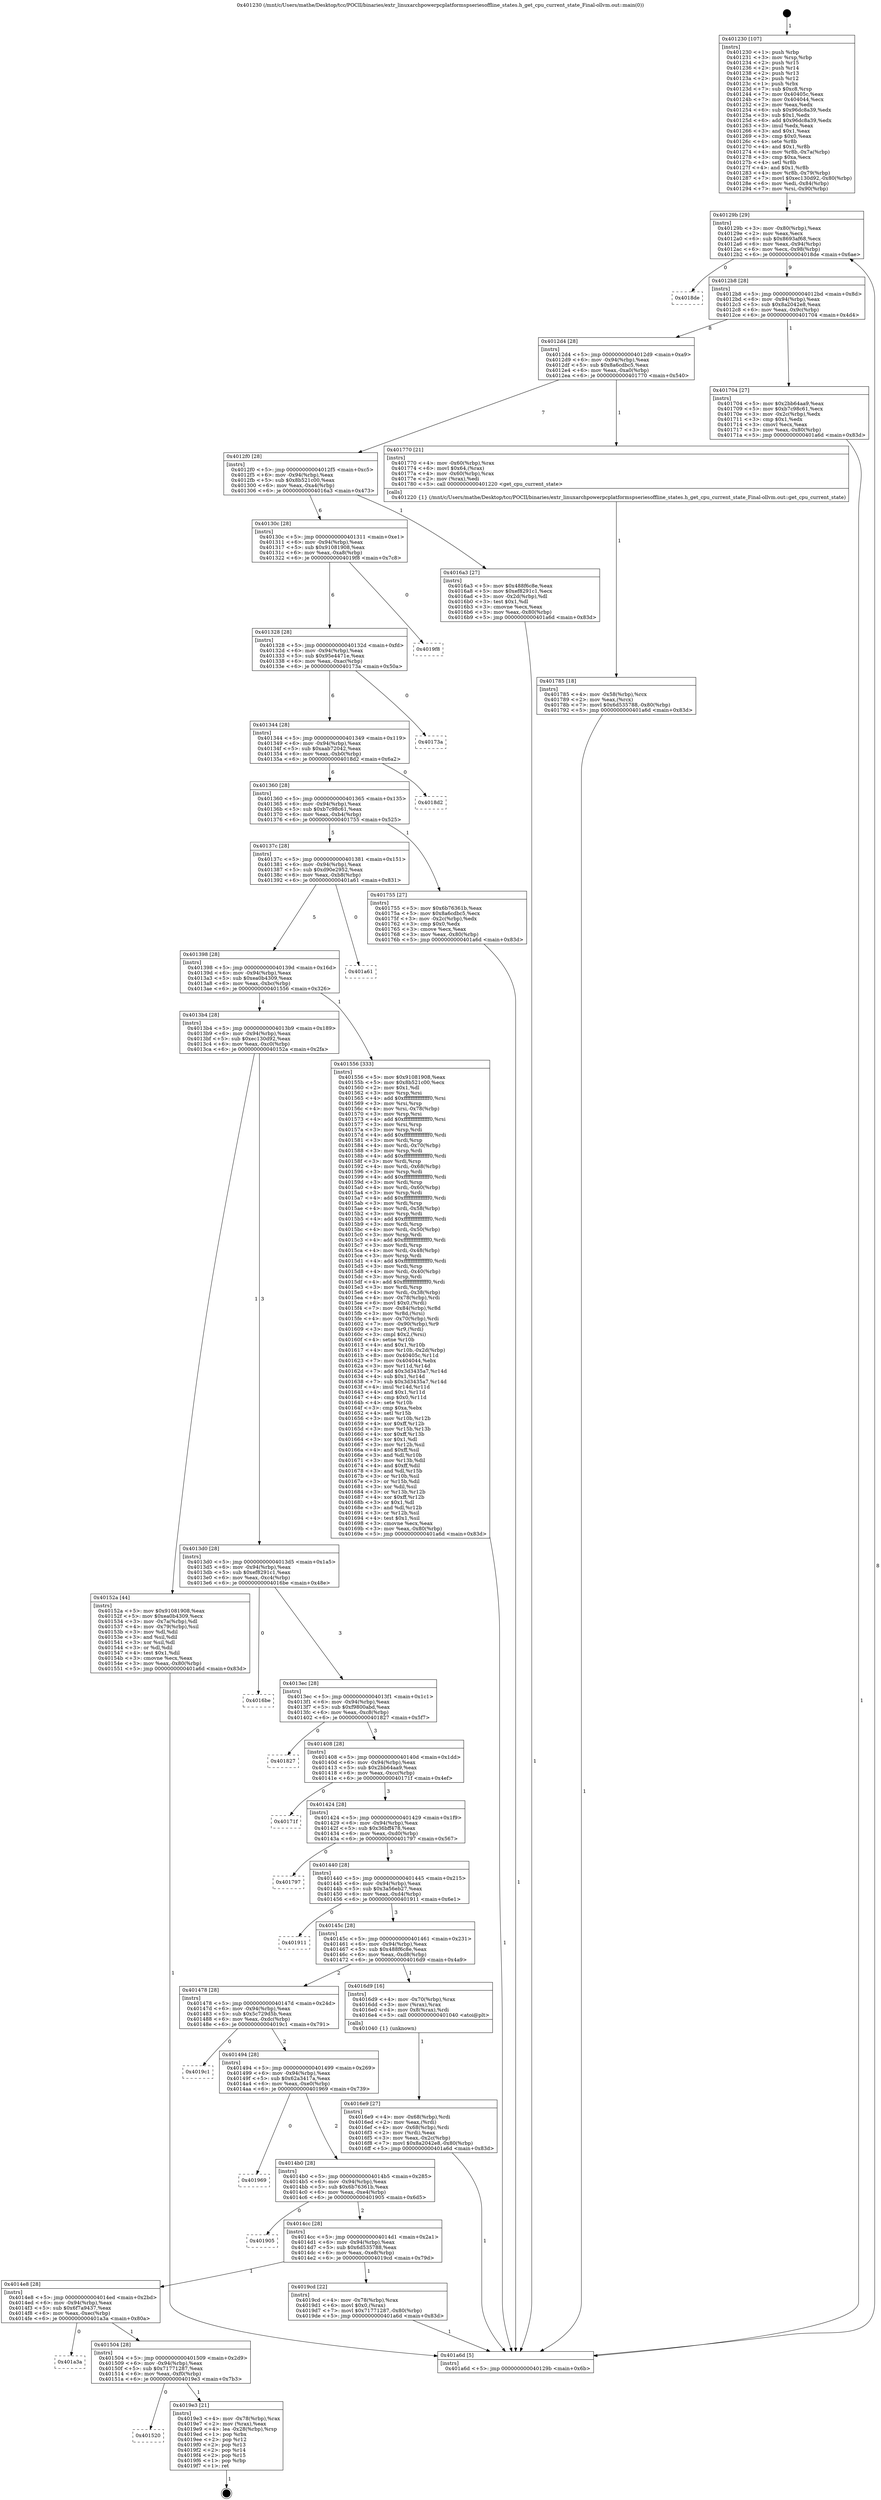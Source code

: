 digraph "0x401230" {
  label = "0x401230 (/mnt/c/Users/mathe/Desktop/tcc/POCII/binaries/extr_linuxarchpowerpcplatformspseriesoffline_states.h_get_cpu_current_state_Final-ollvm.out::main(0))"
  labelloc = "t"
  node[shape=record]

  Entry [label="",width=0.3,height=0.3,shape=circle,fillcolor=black,style=filled]
  "0x40129b" [label="{
     0x40129b [29]\l
     | [instrs]\l
     &nbsp;&nbsp;0x40129b \<+3\>: mov -0x80(%rbp),%eax\l
     &nbsp;&nbsp;0x40129e \<+2\>: mov %eax,%ecx\l
     &nbsp;&nbsp;0x4012a0 \<+6\>: sub $0x8693af68,%ecx\l
     &nbsp;&nbsp;0x4012a6 \<+6\>: mov %eax,-0x94(%rbp)\l
     &nbsp;&nbsp;0x4012ac \<+6\>: mov %ecx,-0x98(%rbp)\l
     &nbsp;&nbsp;0x4012b2 \<+6\>: je 00000000004018de \<main+0x6ae\>\l
  }"]
  "0x4018de" [label="{
     0x4018de\l
  }", style=dashed]
  "0x4012b8" [label="{
     0x4012b8 [28]\l
     | [instrs]\l
     &nbsp;&nbsp;0x4012b8 \<+5\>: jmp 00000000004012bd \<main+0x8d\>\l
     &nbsp;&nbsp;0x4012bd \<+6\>: mov -0x94(%rbp),%eax\l
     &nbsp;&nbsp;0x4012c3 \<+5\>: sub $0x8a2042e8,%eax\l
     &nbsp;&nbsp;0x4012c8 \<+6\>: mov %eax,-0x9c(%rbp)\l
     &nbsp;&nbsp;0x4012ce \<+6\>: je 0000000000401704 \<main+0x4d4\>\l
  }"]
  Exit [label="",width=0.3,height=0.3,shape=circle,fillcolor=black,style=filled,peripheries=2]
  "0x401704" [label="{
     0x401704 [27]\l
     | [instrs]\l
     &nbsp;&nbsp;0x401704 \<+5\>: mov $0x2bb64aa9,%eax\l
     &nbsp;&nbsp;0x401709 \<+5\>: mov $0xb7c98c61,%ecx\l
     &nbsp;&nbsp;0x40170e \<+3\>: mov -0x2c(%rbp),%edx\l
     &nbsp;&nbsp;0x401711 \<+3\>: cmp $0x1,%edx\l
     &nbsp;&nbsp;0x401714 \<+3\>: cmovl %ecx,%eax\l
     &nbsp;&nbsp;0x401717 \<+3\>: mov %eax,-0x80(%rbp)\l
     &nbsp;&nbsp;0x40171a \<+5\>: jmp 0000000000401a6d \<main+0x83d\>\l
  }"]
  "0x4012d4" [label="{
     0x4012d4 [28]\l
     | [instrs]\l
     &nbsp;&nbsp;0x4012d4 \<+5\>: jmp 00000000004012d9 \<main+0xa9\>\l
     &nbsp;&nbsp;0x4012d9 \<+6\>: mov -0x94(%rbp),%eax\l
     &nbsp;&nbsp;0x4012df \<+5\>: sub $0x8a6cdbc5,%eax\l
     &nbsp;&nbsp;0x4012e4 \<+6\>: mov %eax,-0xa0(%rbp)\l
     &nbsp;&nbsp;0x4012ea \<+6\>: je 0000000000401770 \<main+0x540\>\l
  }"]
  "0x401520" [label="{
     0x401520\l
  }", style=dashed]
  "0x401770" [label="{
     0x401770 [21]\l
     | [instrs]\l
     &nbsp;&nbsp;0x401770 \<+4\>: mov -0x60(%rbp),%rax\l
     &nbsp;&nbsp;0x401774 \<+6\>: movl $0x64,(%rax)\l
     &nbsp;&nbsp;0x40177a \<+4\>: mov -0x60(%rbp),%rax\l
     &nbsp;&nbsp;0x40177e \<+2\>: mov (%rax),%edi\l
     &nbsp;&nbsp;0x401780 \<+5\>: call 0000000000401220 \<get_cpu_current_state\>\l
     | [calls]\l
     &nbsp;&nbsp;0x401220 \{1\} (/mnt/c/Users/mathe/Desktop/tcc/POCII/binaries/extr_linuxarchpowerpcplatformspseriesoffline_states.h_get_cpu_current_state_Final-ollvm.out::get_cpu_current_state)\l
  }"]
  "0x4012f0" [label="{
     0x4012f0 [28]\l
     | [instrs]\l
     &nbsp;&nbsp;0x4012f0 \<+5\>: jmp 00000000004012f5 \<main+0xc5\>\l
     &nbsp;&nbsp;0x4012f5 \<+6\>: mov -0x94(%rbp),%eax\l
     &nbsp;&nbsp;0x4012fb \<+5\>: sub $0x8b521c00,%eax\l
     &nbsp;&nbsp;0x401300 \<+6\>: mov %eax,-0xa4(%rbp)\l
     &nbsp;&nbsp;0x401306 \<+6\>: je 00000000004016a3 \<main+0x473\>\l
  }"]
  "0x4019e3" [label="{
     0x4019e3 [21]\l
     | [instrs]\l
     &nbsp;&nbsp;0x4019e3 \<+4\>: mov -0x78(%rbp),%rax\l
     &nbsp;&nbsp;0x4019e7 \<+2\>: mov (%rax),%eax\l
     &nbsp;&nbsp;0x4019e9 \<+4\>: lea -0x28(%rbp),%rsp\l
     &nbsp;&nbsp;0x4019ed \<+1\>: pop %rbx\l
     &nbsp;&nbsp;0x4019ee \<+2\>: pop %r12\l
     &nbsp;&nbsp;0x4019f0 \<+2\>: pop %r13\l
     &nbsp;&nbsp;0x4019f2 \<+2\>: pop %r14\l
     &nbsp;&nbsp;0x4019f4 \<+2\>: pop %r15\l
     &nbsp;&nbsp;0x4019f6 \<+1\>: pop %rbp\l
     &nbsp;&nbsp;0x4019f7 \<+1\>: ret\l
  }"]
  "0x4016a3" [label="{
     0x4016a3 [27]\l
     | [instrs]\l
     &nbsp;&nbsp;0x4016a3 \<+5\>: mov $0x488f6c8e,%eax\l
     &nbsp;&nbsp;0x4016a8 \<+5\>: mov $0xef8291c1,%ecx\l
     &nbsp;&nbsp;0x4016ad \<+3\>: mov -0x2d(%rbp),%dl\l
     &nbsp;&nbsp;0x4016b0 \<+3\>: test $0x1,%dl\l
     &nbsp;&nbsp;0x4016b3 \<+3\>: cmovne %ecx,%eax\l
     &nbsp;&nbsp;0x4016b6 \<+3\>: mov %eax,-0x80(%rbp)\l
     &nbsp;&nbsp;0x4016b9 \<+5\>: jmp 0000000000401a6d \<main+0x83d\>\l
  }"]
  "0x40130c" [label="{
     0x40130c [28]\l
     | [instrs]\l
     &nbsp;&nbsp;0x40130c \<+5\>: jmp 0000000000401311 \<main+0xe1\>\l
     &nbsp;&nbsp;0x401311 \<+6\>: mov -0x94(%rbp),%eax\l
     &nbsp;&nbsp;0x401317 \<+5\>: sub $0x91081908,%eax\l
     &nbsp;&nbsp;0x40131c \<+6\>: mov %eax,-0xa8(%rbp)\l
     &nbsp;&nbsp;0x401322 \<+6\>: je 00000000004019f8 \<main+0x7c8\>\l
  }"]
  "0x401504" [label="{
     0x401504 [28]\l
     | [instrs]\l
     &nbsp;&nbsp;0x401504 \<+5\>: jmp 0000000000401509 \<main+0x2d9\>\l
     &nbsp;&nbsp;0x401509 \<+6\>: mov -0x94(%rbp),%eax\l
     &nbsp;&nbsp;0x40150f \<+5\>: sub $0x71771287,%eax\l
     &nbsp;&nbsp;0x401514 \<+6\>: mov %eax,-0xf0(%rbp)\l
     &nbsp;&nbsp;0x40151a \<+6\>: je 00000000004019e3 \<main+0x7b3\>\l
  }"]
  "0x4019f8" [label="{
     0x4019f8\l
  }", style=dashed]
  "0x401328" [label="{
     0x401328 [28]\l
     | [instrs]\l
     &nbsp;&nbsp;0x401328 \<+5\>: jmp 000000000040132d \<main+0xfd\>\l
     &nbsp;&nbsp;0x40132d \<+6\>: mov -0x94(%rbp),%eax\l
     &nbsp;&nbsp;0x401333 \<+5\>: sub $0x95e4471e,%eax\l
     &nbsp;&nbsp;0x401338 \<+6\>: mov %eax,-0xac(%rbp)\l
     &nbsp;&nbsp;0x40133e \<+6\>: je 000000000040173a \<main+0x50a\>\l
  }"]
  "0x401a3a" [label="{
     0x401a3a\l
  }", style=dashed]
  "0x40173a" [label="{
     0x40173a\l
  }", style=dashed]
  "0x401344" [label="{
     0x401344 [28]\l
     | [instrs]\l
     &nbsp;&nbsp;0x401344 \<+5\>: jmp 0000000000401349 \<main+0x119\>\l
     &nbsp;&nbsp;0x401349 \<+6\>: mov -0x94(%rbp),%eax\l
     &nbsp;&nbsp;0x40134f \<+5\>: sub $0xaab72042,%eax\l
     &nbsp;&nbsp;0x401354 \<+6\>: mov %eax,-0xb0(%rbp)\l
     &nbsp;&nbsp;0x40135a \<+6\>: je 00000000004018d2 \<main+0x6a2\>\l
  }"]
  "0x4014e8" [label="{
     0x4014e8 [28]\l
     | [instrs]\l
     &nbsp;&nbsp;0x4014e8 \<+5\>: jmp 00000000004014ed \<main+0x2bd\>\l
     &nbsp;&nbsp;0x4014ed \<+6\>: mov -0x94(%rbp),%eax\l
     &nbsp;&nbsp;0x4014f3 \<+5\>: sub $0x6f7a9437,%eax\l
     &nbsp;&nbsp;0x4014f8 \<+6\>: mov %eax,-0xec(%rbp)\l
     &nbsp;&nbsp;0x4014fe \<+6\>: je 0000000000401a3a \<main+0x80a\>\l
  }"]
  "0x4018d2" [label="{
     0x4018d2\l
  }", style=dashed]
  "0x401360" [label="{
     0x401360 [28]\l
     | [instrs]\l
     &nbsp;&nbsp;0x401360 \<+5\>: jmp 0000000000401365 \<main+0x135\>\l
     &nbsp;&nbsp;0x401365 \<+6\>: mov -0x94(%rbp),%eax\l
     &nbsp;&nbsp;0x40136b \<+5\>: sub $0xb7c98c61,%eax\l
     &nbsp;&nbsp;0x401370 \<+6\>: mov %eax,-0xb4(%rbp)\l
     &nbsp;&nbsp;0x401376 \<+6\>: je 0000000000401755 \<main+0x525\>\l
  }"]
  "0x4019cd" [label="{
     0x4019cd [22]\l
     | [instrs]\l
     &nbsp;&nbsp;0x4019cd \<+4\>: mov -0x78(%rbp),%rax\l
     &nbsp;&nbsp;0x4019d1 \<+6\>: movl $0x0,(%rax)\l
     &nbsp;&nbsp;0x4019d7 \<+7\>: movl $0x71771287,-0x80(%rbp)\l
     &nbsp;&nbsp;0x4019de \<+5\>: jmp 0000000000401a6d \<main+0x83d\>\l
  }"]
  "0x401755" [label="{
     0x401755 [27]\l
     | [instrs]\l
     &nbsp;&nbsp;0x401755 \<+5\>: mov $0x6b76361b,%eax\l
     &nbsp;&nbsp;0x40175a \<+5\>: mov $0x8a6cdbc5,%ecx\l
     &nbsp;&nbsp;0x40175f \<+3\>: mov -0x2c(%rbp),%edx\l
     &nbsp;&nbsp;0x401762 \<+3\>: cmp $0x0,%edx\l
     &nbsp;&nbsp;0x401765 \<+3\>: cmove %ecx,%eax\l
     &nbsp;&nbsp;0x401768 \<+3\>: mov %eax,-0x80(%rbp)\l
     &nbsp;&nbsp;0x40176b \<+5\>: jmp 0000000000401a6d \<main+0x83d\>\l
  }"]
  "0x40137c" [label="{
     0x40137c [28]\l
     | [instrs]\l
     &nbsp;&nbsp;0x40137c \<+5\>: jmp 0000000000401381 \<main+0x151\>\l
     &nbsp;&nbsp;0x401381 \<+6\>: mov -0x94(%rbp),%eax\l
     &nbsp;&nbsp;0x401387 \<+5\>: sub $0xd90e2952,%eax\l
     &nbsp;&nbsp;0x40138c \<+6\>: mov %eax,-0xb8(%rbp)\l
     &nbsp;&nbsp;0x401392 \<+6\>: je 0000000000401a61 \<main+0x831\>\l
  }"]
  "0x4014cc" [label="{
     0x4014cc [28]\l
     | [instrs]\l
     &nbsp;&nbsp;0x4014cc \<+5\>: jmp 00000000004014d1 \<main+0x2a1\>\l
     &nbsp;&nbsp;0x4014d1 \<+6\>: mov -0x94(%rbp),%eax\l
     &nbsp;&nbsp;0x4014d7 \<+5\>: sub $0x6d535788,%eax\l
     &nbsp;&nbsp;0x4014dc \<+6\>: mov %eax,-0xe8(%rbp)\l
     &nbsp;&nbsp;0x4014e2 \<+6\>: je 00000000004019cd \<main+0x79d\>\l
  }"]
  "0x401a61" [label="{
     0x401a61\l
  }", style=dashed]
  "0x401398" [label="{
     0x401398 [28]\l
     | [instrs]\l
     &nbsp;&nbsp;0x401398 \<+5\>: jmp 000000000040139d \<main+0x16d\>\l
     &nbsp;&nbsp;0x40139d \<+6\>: mov -0x94(%rbp),%eax\l
     &nbsp;&nbsp;0x4013a3 \<+5\>: sub $0xea0b4309,%eax\l
     &nbsp;&nbsp;0x4013a8 \<+6\>: mov %eax,-0xbc(%rbp)\l
     &nbsp;&nbsp;0x4013ae \<+6\>: je 0000000000401556 \<main+0x326\>\l
  }"]
  "0x401905" [label="{
     0x401905\l
  }", style=dashed]
  "0x401556" [label="{
     0x401556 [333]\l
     | [instrs]\l
     &nbsp;&nbsp;0x401556 \<+5\>: mov $0x91081908,%eax\l
     &nbsp;&nbsp;0x40155b \<+5\>: mov $0x8b521c00,%ecx\l
     &nbsp;&nbsp;0x401560 \<+2\>: mov $0x1,%dl\l
     &nbsp;&nbsp;0x401562 \<+3\>: mov %rsp,%rsi\l
     &nbsp;&nbsp;0x401565 \<+4\>: add $0xfffffffffffffff0,%rsi\l
     &nbsp;&nbsp;0x401569 \<+3\>: mov %rsi,%rsp\l
     &nbsp;&nbsp;0x40156c \<+4\>: mov %rsi,-0x78(%rbp)\l
     &nbsp;&nbsp;0x401570 \<+3\>: mov %rsp,%rsi\l
     &nbsp;&nbsp;0x401573 \<+4\>: add $0xfffffffffffffff0,%rsi\l
     &nbsp;&nbsp;0x401577 \<+3\>: mov %rsi,%rsp\l
     &nbsp;&nbsp;0x40157a \<+3\>: mov %rsp,%rdi\l
     &nbsp;&nbsp;0x40157d \<+4\>: add $0xfffffffffffffff0,%rdi\l
     &nbsp;&nbsp;0x401581 \<+3\>: mov %rdi,%rsp\l
     &nbsp;&nbsp;0x401584 \<+4\>: mov %rdi,-0x70(%rbp)\l
     &nbsp;&nbsp;0x401588 \<+3\>: mov %rsp,%rdi\l
     &nbsp;&nbsp;0x40158b \<+4\>: add $0xfffffffffffffff0,%rdi\l
     &nbsp;&nbsp;0x40158f \<+3\>: mov %rdi,%rsp\l
     &nbsp;&nbsp;0x401592 \<+4\>: mov %rdi,-0x68(%rbp)\l
     &nbsp;&nbsp;0x401596 \<+3\>: mov %rsp,%rdi\l
     &nbsp;&nbsp;0x401599 \<+4\>: add $0xfffffffffffffff0,%rdi\l
     &nbsp;&nbsp;0x40159d \<+3\>: mov %rdi,%rsp\l
     &nbsp;&nbsp;0x4015a0 \<+4\>: mov %rdi,-0x60(%rbp)\l
     &nbsp;&nbsp;0x4015a4 \<+3\>: mov %rsp,%rdi\l
     &nbsp;&nbsp;0x4015a7 \<+4\>: add $0xfffffffffffffff0,%rdi\l
     &nbsp;&nbsp;0x4015ab \<+3\>: mov %rdi,%rsp\l
     &nbsp;&nbsp;0x4015ae \<+4\>: mov %rdi,-0x58(%rbp)\l
     &nbsp;&nbsp;0x4015b2 \<+3\>: mov %rsp,%rdi\l
     &nbsp;&nbsp;0x4015b5 \<+4\>: add $0xfffffffffffffff0,%rdi\l
     &nbsp;&nbsp;0x4015b9 \<+3\>: mov %rdi,%rsp\l
     &nbsp;&nbsp;0x4015bc \<+4\>: mov %rdi,-0x50(%rbp)\l
     &nbsp;&nbsp;0x4015c0 \<+3\>: mov %rsp,%rdi\l
     &nbsp;&nbsp;0x4015c3 \<+4\>: add $0xfffffffffffffff0,%rdi\l
     &nbsp;&nbsp;0x4015c7 \<+3\>: mov %rdi,%rsp\l
     &nbsp;&nbsp;0x4015ca \<+4\>: mov %rdi,-0x48(%rbp)\l
     &nbsp;&nbsp;0x4015ce \<+3\>: mov %rsp,%rdi\l
     &nbsp;&nbsp;0x4015d1 \<+4\>: add $0xfffffffffffffff0,%rdi\l
     &nbsp;&nbsp;0x4015d5 \<+3\>: mov %rdi,%rsp\l
     &nbsp;&nbsp;0x4015d8 \<+4\>: mov %rdi,-0x40(%rbp)\l
     &nbsp;&nbsp;0x4015dc \<+3\>: mov %rsp,%rdi\l
     &nbsp;&nbsp;0x4015df \<+4\>: add $0xfffffffffffffff0,%rdi\l
     &nbsp;&nbsp;0x4015e3 \<+3\>: mov %rdi,%rsp\l
     &nbsp;&nbsp;0x4015e6 \<+4\>: mov %rdi,-0x38(%rbp)\l
     &nbsp;&nbsp;0x4015ea \<+4\>: mov -0x78(%rbp),%rdi\l
     &nbsp;&nbsp;0x4015ee \<+6\>: movl $0x0,(%rdi)\l
     &nbsp;&nbsp;0x4015f4 \<+7\>: mov -0x84(%rbp),%r8d\l
     &nbsp;&nbsp;0x4015fb \<+3\>: mov %r8d,(%rsi)\l
     &nbsp;&nbsp;0x4015fe \<+4\>: mov -0x70(%rbp),%rdi\l
     &nbsp;&nbsp;0x401602 \<+7\>: mov -0x90(%rbp),%r9\l
     &nbsp;&nbsp;0x401609 \<+3\>: mov %r9,(%rdi)\l
     &nbsp;&nbsp;0x40160c \<+3\>: cmpl $0x2,(%rsi)\l
     &nbsp;&nbsp;0x40160f \<+4\>: setne %r10b\l
     &nbsp;&nbsp;0x401613 \<+4\>: and $0x1,%r10b\l
     &nbsp;&nbsp;0x401617 \<+4\>: mov %r10b,-0x2d(%rbp)\l
     &nbsp;&nbsp;0x40161b \<+8\>: mov 0x40405c,%r11d\l
     &nbsp;&nbsp;0x401623 \<+7\>: mov 0x404044,%ebx\l
     &nbsp;&nbsp;0x40162a \<+3\>: mov %r11d,%r14d\l
     &nbsp;&nbsp;0x40162d \<+7\>: add $0x3d3435a7,%r14d\l
     &nbsp;&nbsp;0x401634 \<+4\>: sub $0x1,%r14d\l
     &nbsp;&nbsp;0x401638 \<+7\>: sub $0x3d3435a7,%r14d\l
     &nbsp;&nbsp;0x40163f \<+4\>: imul %r14d,%r11d\l
     &nbsp;&nbsp;0x401643 \<+4\>: and $0x1,%r11d\l
     &nbsp;&nbsp;0x401647 \<+4\>: cmp $0x0,%r11d\l
     &nbsp;&nbsp;0x40164b \<+4\>: sete %r10b\l
     &nbsp;&nbsp;0x40164f \<+3\>: cmp $0xa,%ebx\l
     &nbsp;&nbsp;0x401652 \<+4\>: setl %r15b\l
     &nbsp;&nbsp;0x401656 \<+3\>: mov %r10b,%r12b\l
     &nbsp;&nbsp;0x401659 \<+4\>: xor $0xff,%r12b\l
     &nbsp;&nbsp;0x40165d \<+3\>: mov %r15b,%r13b\l
     &nbsp;&nbsp;0x401660 \<+4\>: xor $0xff,%r13b\l
     &nbsp;&nbsp;0x401664 \<+3\>: xor $0x1,%dl\l
     &nbsp;&nbsp;0x401667 \<+3\>: mov %r12b,%sil\l
     &nbsp;&nbsp;0x40166a \<+4\>: and $0xff,%sil\l
     &nbsp;&nbsp;0x40166e \<+3\>: and %dl,%r10b\l
     &nbsp;&nbsp;0x401671 \<+3\>: mov %r13b,%dil\l
     &nbsp;&nbsp;0x401674 \<+4\>: and $0xff,%dil\l
     &nbsp;&nbsp;0x401678 \<+3\>: and %dl,%r15b\l
     &nbsp;&nbsp;0x40167b \<+3\>: or %r10b,%sil\l
     &nbsp;&nbsp;0x40167e \<+3\>: or %r15b,%dil\l
     &nbsp;&nbsp;0x401681 \<+3\>: xor %dil,%sil\l
     &nbsp;&nbsp;0x401684 \<+3\>: or %r13b,%r12b\l
     &nbsp;&nbsp;0x401687 \<+4\>: xor $0xff,%r12b\l
     &nbsp;&nbsp;0x40168b \<+3\>: or $0x1,%dl\l
     &nbsp;&nbsp;0x40168e \<+3\>: and %dl,%r12b\l
     &nbsp;&nbsp;0x401691 \<+3\>: or %r12b,%sil\l
     &nbsp;&nbsp;0x401694 \<+4\>: test $0x1,%sil\l
     &nbsp;&nbsp;0x401698 \<+3\>: cmovne %ecx,%eax\l
     &nbsp;&nbsp;0x40169b \<+3\>: mov %eax,-0x80(%rbp)\l
     &nbsp;&nbsp;0x40169e \<+5\>: jmp 0000000000401a6d \<main+0x83d\>\l
  }"]
  "0x4013b4" [label="{
     0x4013b4 [28]\l
     | [instrs]\l
     &nbsp;&nbsp;0x4013b4 \<+5\>: jmp 00000000004013b9 \<main+0x189\>\l
     &nbsp;&nbsp;0x4013b9 \<+6\>: mov -0x94(%rbp),%eax\l
     &nbsp;&nbsp;0x4013bf \<+5\>: sub $0xec130d92,%eax\l
     &nbsp;&nbsp;0x4013c4 \<+6\>: mov %eax,-0xc0(%rbp)\l
     &nbsp;&nbsp;0x4013ca \<+6\>: je 000000000040152a \<main+0x2fa\>\l
  }"]
  "0x4014b0" [label="{
     0x4014b0 [28]\l
     | [instrs]\l
     &nbsp;&nbsp;0x4014b0 \<+5\>: jmp 00000000004014b5 \<main+0x285\>\l
     &nbsp;&nbsp;0x4014b5 \<+6\>: mov -0x94(%rbp),%eax\l
     &nbsp;&nbsp;0x4014bb \<+5\>: sub $0x6b76361b,%eax\l
     &nbsp;&nbsp;0x4014c0 \<+6\>: mov %eax,-0xe4(%rbp)\l
     &nbsp;&nbsp;0x4014c6 \<+6\>: je 0000000000401905 \<main+0x6d5\>\l
  }"]
  "0x40152a" [label="{
     0x40152a [44]\l
     | [instrs]\l
     &nbsp;&nbsp;0x40152a \<+5\>: mov $0x91081908,%eax\l
     &nbsp;&nbsp;0x40152f \<+5\>: mov $0xea0b4309,%ecx\l
     &nbsp;&nbsp;0x401534 \<+3\>: mov -0x7a(%rbp),%dl\l
     &nbsp;&nbsp;0x401537 \<+4\>: mov -0x79(%rbp),%sil\l
     &nbsp;&nbsp;0x40153b \<+3\>: mov %dl,%dil\l
     &nbsp;&nbsp;0x40153e \<+3\>: and %sil,%dil\l
     &nbsp;&nbsp;0x401541 \<+3\>: xor %sil,%dl\l
     &nbsp;&nbsp;0x401544 \<+3\>: or %dl,%dil\l
     &nbsp;&nbsp;0x401547 \<+4\>: test $0x1,%dil\l
     &nbsp;&nbsp;0x40154b \<+3\>: cmovne %ecx,%eax\l
     &nbsp;&nbsp;0x40154e \<+3\>: mov %eax,-0x80(%rbp)\l
     &nbsp;&nbsp;0x401551 \<+5\>: jmp 0000000000401a6d \<main+0x83d\>\l
  }"]
  "0x4013d0" [label="{
     0x4013d0 [28]\l
     | [instrs]\l
     &nbsp;&nbsp;0x4013d0 \<+5\>: jmp 00000000004013d5 \<main+0x1a5\>\l
     &nbsp;&nbsp;0x4013d5 \<+6\>: mov -0x94(%rbp),%eax\l
     &nbsp;&nbsp;0x4013db \<+5\>: sub $0xef8291c1,%eax\l
     &nbsp;&nbsp;0x4013e0 \<+6\>: mov %eax,-0xc4(%rbp)\l
     &nbsp;&nbsp;0x4013e6 \<+6\>: je 00000000004016be \<main+0x48e\>\l
  }"]
  "0x401a6d" [label="{
     0x401a6d [5]\l
     | [instrs]\l
     &nbsp;&nbsp;0x401a6d \<+5\>: jmp 000000000040129b \<main+0x6b\>\l
  }"]
  "0x401230" [label="{
     0x401230 [107]\l
     | [instrs]\l
     &nbsp;&nbsp;0x401230 \<+1\>: push %rbp\l
     &nbsp;&nbsp;0x401231 \<+3\>: mov %rsp,%rbp\l
     &nbsp;&nbsp;0x401234 \<+2\>: push %r15\l
     &nbsp;&nbsp;0x401236 \<+2\>: push %r14\l
     &nbsp;&nbsp;0x401238 \<+2\>: push %r13\l
     &nbsp;&nbsp;0x40123a \<+2\>: push %r12\l
     &nbsp;&nbsp;0x40123c \<+1\>: push %rbx\l
     &nbsp;&nbsp;0x40123d \<+7\>: sub $0xc8,%rsp\l
     &nbsp;&nbsp;0x401244 \<+7\>: mov 0x40405c,%eax\l
     &nbsp;&nbsp;0x40124b \<+7\>: mov 0x404044,%ecx\l
     &nbsp;&nbsp;0x401252 \<+2\>: mov %eax,%edx\l
     &nbsp;&nbsp;0x401254 \<+6\>: sub $0x96dc8a39,%edx\l
     &nbsp;&nbsp;0x40125a \<+3\>: sub $0x1,%edx\l
     &nbsp;&nbsp;0x40125d \<+6\>: add $0x96dc8a39,%edx\l
     &nbsp;&nbsp;0x401263 \<+3\>: imul %edx,%eax\l
     &nbsp;&nbsp;0x401266 \<+3\>: and $0x1,%eax\l
     &nbsp;&nbsp;0x401269 \<+3\>: cmp $0x0,%eax\l
     &nbsp;&nbsp;0x40126c \<+4\>: sete %r8b\l
     &nbsp;&nbsp;0x401270 \<+4\>: and $0x1,%r8b\l
     &nbsp;&nbsp;0x401274 \<+4\>: mov %r8b,-0x7a(%rbp)\l
     &nbsp;&nbsp;0x401278 \<+3\>: cmp $0xa,%ecx\l
     &nbsp;&nbsp;0x40127b \<+4\>: setl %r8b\l
     &nbsp;&nbsp;0x40127f \<+4\>: and $0x1,%r8b\l
     &nbsp;&nbsp;0x401283 \<+4\>: mov %r8b,-0x79(%rbp)\l
     &nbsp;&nbsp;0x401287 \<+7\>: movl $0xec130d92,-0x80(%rbp)\l
     &nbsp;&nbsp;0x40128e \<+6\>: mov %edi,-0x84(%rbp)\l
     &nbsp;&nbsp;0x401294 \<+7\>: mov %rsi,-0x90(%rbp)\l
  }"]
  "0x401969" [label="{
     0x401969\l
  }", style=dashed]
  "0x401494" [label="{
     0x401494 [28]\l
     | [instrs]\l
     &nbsp;&nbsp;0x401494 \<+5\>: jmp 0000000000401499 \<main+0x269\>\l
     &nbsp;&nbsp;0x401499 \<+6\>: mov -0x94(%rbp),%eax\l
     &nbsp;&nbsp;0x40149f \<+5\>: sub $0x62a3417a,%eax\l
     &nbsp;&nbsp;0x4014a4 \<+6\>: mov %eax,-0xe0(%rbp)\l
     &nbsp;&nbsp;0x4014aa \<+6\>: je 0000000000401969 \<main+0x739\>\l
  }"]
  "0x4016be" [label="{
     0x4016be\l
  }", style=dashed]
  "0x4013ec" [label="{
     0x4013ec [28]\l
     | [instrs]\l
     &nbsp;&nbsp;0x4013ec \<+5\>: jmp 00000000004013f1 \<main+0x1c1\>\l
     &nbsp;&nbsp;0x4013f1 \<+6\>: mov -0x94(%rbp),%eax\l
     &nbsp;&nbsp;0x4013f7 \<+5\>: sub $0xf9800abd,%eax\l
     &nbsp;&nbsp;0x4013fc \<+6\>: mov %eax,-0xc8(%rbp)\l
     &nbsp;&nbsp;0x401402 \<+6\>: je 0000000000401827 \<main+0x5f7\>\l
  }"]
  "0x4019c1" [label="{
     0x4019c1\l
  }", style=dashed]
  "0x401827" [label="{
     0x401827\l
  }", style=dashed]
  "0x401408" [label="{
     0x401408 [28]\l
     | [instrs]\l
     &nbsp;&nbsp;0x401408 \<+5\>: jmp 000000000040140d \<main+0x1dd\>\l
     &nbsp;&nbsp;0x40140d \<+6\>: mov -0x94(%rbp),%eax\l
     &nbsp;&nbsp;0x401413 \<+5\>: sub $0x2bb64aa9,%eax\l
     &nbsp;&nbsp;0x401418 \<+6\>: mov %eax,-0xcc(%rbp)\l
     &nbsp;&nbsp;0x40141e \<+6\>: je 000000000040171f \<main+0x4ef\>\l
  }"]
  "0x401785" [label="{
     0x401785 [18]\l
     | [instrs]\l
     &nbsp;&nbsp;0x401785 \<+4\>: mov -0x58(%rbp),%rcx\l
     &nbsp;&nbsp;0x401789 \<+2\>: mov %eax,(%rcx)\l
     &nbsp;&nbsp;0x40178b \<+7\>: movl $0x6d535788,-0x80(%rbp)\l
     &nbsp;&nbsp;0x401792 \<+5\>: jmp 0000000000401a6d \<main+0x83d\>\l
  }"]
  "0x40171f" [label="{
     0x40171f\l
  }", style=dashed]
  "0x401424" [label="{
     0x401424 [28]\l
     | [instrs]\l
     &nbsp;&nbsp;0x401424 \<+5\>: jmp 0000000000401429 \<main+0x1f9\>\l
     &nbsp;&nbsp;0x401429 \<+6\>: mov -0x94(%rbp),%eax\l
     &nbsp;&nbsp;0x40142f \<+5\>: sub $0x36bff478,%eax\l
     &nbsp;&nbsp;0x401434 \<+6\>: mov %eax,-0xd0(%rbp)\l
     &nbsp;&nbsp;0x40143a \<+6\>: je 0000000000401797 \<main+0x567\>\l
  }"]
  "0x4016e9" [label="{
     0x4016e9 [27]\l
     | [instrs]\l
     &nbsp;&nbsp;0x4016e9 \<+4\>: mov -0x68(%rbp),%rdi\l
     &nbsp;&nbsp;0x4016ed \<+2\>: mov %eax,(%rdi)\l
     &nbsp;&nbsp;0x4016ef \<+4\>: mov -0x68(%rbp),%rdi\l
     &nbsp;&nbsp;0x4016f3 \<+2\>: mov (%rdi),%eax\l
     &nbsp;&nbsp;0x4016f5 \<+3\>: mov %eax,-0x2c(%rbp)\l
     &nbsp;&nbsp;0x4016f8 \<+7\>: movl $0x8a2042e8,-0x80(%rbp)\l
     &nbsp;&nbsp;0x4016ff \<+5\>: jmp 0000000000401a6d \<main+0x83d\>\l
  }"]
  "0x401797" [label="{
     0x401797\l
  }", style=dashed]
  "0x401440" [label="{
     0x401440 [28]\l
     | [instrs]\l
     &nbsp;&nbsp;0x401440 \<+5\>: jmp 0000000000401445 \<main+0x215\>\l
     &nbsp;&nbsp;0x401445 \<+6\>: mov -0x94(%rbp),%eax\l
     &nbsp;&nbsp;0x40144b \<+5\>: sub $0x3a56eb27,%eax\l
     &nbsp;&nbsp;0x401450 \<+6\>: mov %eax,-0xd4(%rbp)\l
     &nbsp;&nbsp;0x401456 \<+6\>: je 0000000000401911 \<main+0x6e1\>\l
  }"]
  "0x401478" [label="{
     0x401478 [28]\l
     | [instrs]\l
     &nbsp;&nbsp;0x401478 \<+5\>: jmp 000000000040147d \<main+0x24d\>\l
     &nbsp;&nbsp;0x40147d \<+6\>: mov -0x94(%rbp),%eax\l
     &nbsp;&nbsp;0x401483 \<+5\>: sub $0x5c729d5b,%eax\l
     &nbsp;&nbsp;0x401488 \<+6\>: mov %eax,-0xdc(%rbp)\l
     &nbsp;&nbsp;0x40148e \<+6\>: je 00000000004019c1 \<main+0x791\>\l
  }"]
  "0x401911" [label="{
     0x401911\l
  }", style=dashed]
  "0x40145c" [label="{
     0x40145c [28]\l
     | [instrs]\l
     &nbsp;&nbsp;0x40145c \<+5\>: jmp 0000000000401461 \<main+0x231\>\l
     &nbsp;&nbsp;0x401461 \<+6\>: mov -0x94(%rbp),%eax\l
     &nbsp;&nbsp;0x401467 \<+5\>: sub $0x488f6c8e,%eax\l
     &nbsp;&nbsp;0x40146c \<+6\>: mov %eax,-0xd8(%rbp)\l
     &nbsp;&nbsp;0x401472 \<+6\>: je 00000000004016d9 \<main+0x4a9\>\l
  }"]
  "0x4016d9" [label="{
     0x4016d9 [16]\l
     | [instrs]\l
     &nbsp;&nbsp;0x4016d9 \<+4\>: mov -0x70(%rbp),%rax\l
     &nbsp;&nbsp;0x4016dd \<+3\>: mov (%rax),%rax\l
     &nbsp;&nbsp;0x4016e0 \<+4\>: mov 0x8(%rax),%rdi\l
     &nbsp;&nbsp;0x4016e4 \<+5\>: call 0000000000401040 \<atoi@plt\>\l
     | [calls]\l
     &nbsp;&nbsp;0x401040 \{1\} (unknown)\l
  }"]
  Entry -> "0x401230" [label=" 1"]
  "0x40129b" -> "0x4018de" [label=" 0"]
  "0x40129b" -> "0x4012b8" [label=" 9"]
  "0x4019e3" -> Exit [label=" 1"]
  "0x4012b8" -> "0x401704" [label=" 1"]
  "0x4012b8" -> "0x4012d4" [label=" 8"]
  "0x401504" -> "0x401520" [label=" 0"]
  "0x4012d4" -> "0x401770" [label=" 1"]
  "0x4012d4" -> "0x4012f0" [label=" 7"]
  "0x401504" -> "0x4019e3" [label=" 1"]
  "0x4012f0" -> "0x4016a3" [label=" 1"]
  "0x4012f0" -> "0x40130c" [label=" 6"]
  "0x4014e8" -> "0x401504" [label=" 1"]
  "0x40130c" -> "0x4019f8" [label=" 0"]
  "0x40130c" -> "0x401328" [label=" 6"]
  "0x4014e8" -> "0x401a3a" [label=" 0"]
  "0x401328" -> "0x40173a" [label=" 0"]
  "0x401328" -> "0x401344" [label=" 6"]
  "0x4019cd" -> "0x401a6d" [label=" 1"]
  "0x401344" -> "0x4018d2" [label=" 0"]
  "0x401344" -> "0x401360" [label=" 6"]
  "0x4014cc" -> "0x4014e8" [label=" 1"]
  "0x401360" -> "0x401755" [label=" 1"]
  "0x401360" -> "0x40137c" [label=" 5"]
  "0x4014cc" -> "0x4019cd" [label=" 1"]
  "0x40137c" -> "0x401a61" [label=" 0"]
  "0x40137c" -> "0x401398" [label=" 5"]
  "0x4014b0" -> "0x4014cc" [label=" 2"]
  "0x401398" -> "0x401556" [label=" 1"]
  "0x401398" -> "0x4013b4" [label=" 4"]
  "0x4014b0" -> "0x401905" [label=" 0"]
  "0x4013b4" -> "0x40152a" [label=" 1"]
  "0x4013b4" -> "0x4013d0" [label=" 3"]
  "0x40152a" -> "0x401a6d" [label=" 1"]
  "0x401230" -> "0x40129b" [label=" 1"]
  "0x401a6d" -> "0x40129b" [label=" 8"]
  "0x401494" -> "0x4014b0" [label=" 2"]
  "0x401556" -> "0x401a6d" [label=" 1"]
  "0x4016a3" -> "0x401a6d" [label=" 1"]
  "0x401494" -> "0x401969" [label=" 0"]
  "0x4013d0" -> "0x4016be" [label=" 0"]
  "0x4013d0" -> "0x4013ec" [label=" 3"]
  "0x401478" -> "0x401494" [label=" 2"]
  "0x4013ec" -> "0x401827" [label=" 0"]
  "0x4013ec" -> "0x401408" [label=" 3"]
  "0x401478" -> "0x4019c1" [label=" 0"]
  "0x401408" -> "0x40171f" [label=" 0"]
  "0x401408" -> "0x401424" [label=" 3"]
  "0x401785" -> "0x401a6d" [label=" 1"]
  "0x401424" -> "0x401797" [label=" 0"]
  "0x401424" -> "0x401440" [label=" 3"]
  "0x401770" -> "0x401785" [label=" 1"]
  "0x401440" -> "0x401911" [label=" 0"]
  "0x401440" -> "0x40145c" [label=" 3"]
  "0x401755" -> "0x401a6d" [label=" 1"]
  "0x40145c" -> "0x4016d9" [label=" 1"]
  "0x40145c" -> "0x401478" [label=" 2"]
  "0x4016d9" -> "0x4016e9" [label=" 1"]
  "0x4016e9" -> "0x401a6d" [label=" 1"]
  "0x401704" -> "0x401a6d" [label=" 1"]
}
